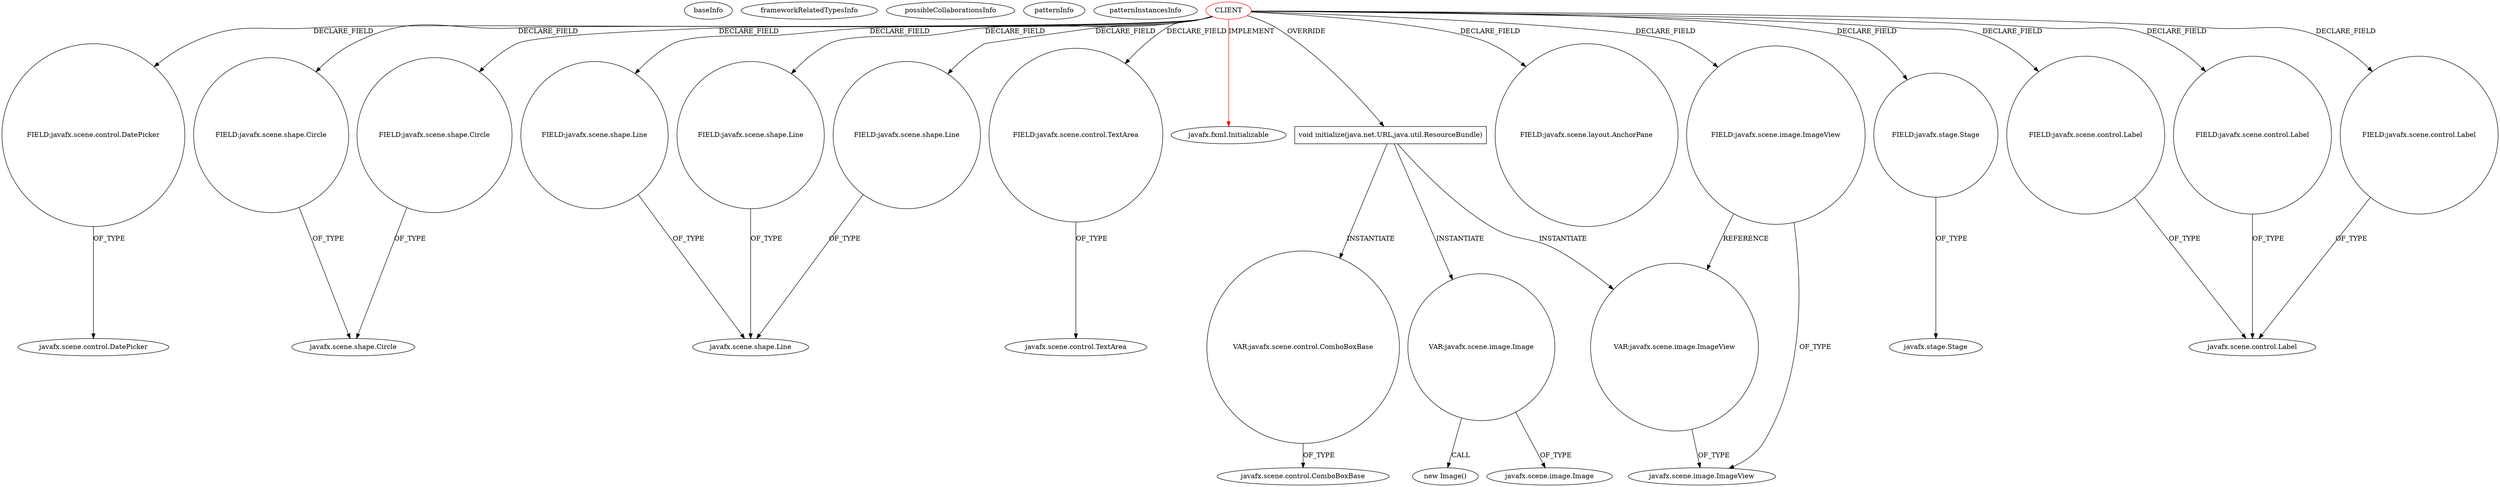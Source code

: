 digraph {
baseInfo[graphId=2438,category="pattern",isAnonymous=false,possibleRelation=false]
frameworkRelatedTypesInfo[0="javafx.fxml.Initializable"]
possibleCollaborationsInfo[]
patternInfo[frequency=3.0,patternRootClient=0]
patternInstancesInfo[0="josesoler7-agendavital~/josesoler7-agendavital/agendavital-master/src/agendavital/vista/FXMLRegistroPreguntaUnoController.java~FXMLRegistroPreguntaUnoController~3390",1="josesoler7-agendavital~/josesoler7-agendavital/agendavital-master/src/agendavital/vista/FXMLRegistroPreguntaTresController.java~FXMLRegistroPreguntaTresController~3376",2="josesoler7-agendavital~/josesoler7-agendavital/agendavital-master/src/agendavital/vista/FXMLRegistroPreguntaDosController.java~FXMLRegistroPreguntaDosController~3379"]
18[label="FIELD:javafx.scene.control.DatePicker",vertexType="FIELD_DECLARATION",isFrameworkType=false,shape=circle]
0[label="CLIENT",vertexType="ROOT_CLIENT_CLASS_DECLARATION",isFrameworkType=false,color=red]
8[label="FIELD:javafx.scene.shape.Circle",vertexType="FIELD_DECLARATION",isFrameworkType=false,shape=circle]
6[label="FIELD:javafx.scene.shape.Circle",vertexType="FIELD_DECLARATION",isFrameworkType=false,shape=circle]
22[label="FIELD:javafx.scene.shape.Line",vertexType="FIELD_DECLARATION",isFrameworkType=false,shape=circle]
24[label="FIELD:javafx.scene.shape.Line",vertexType="FIELD_DECLARATION",isFrameworkType=false,shape=circle]
26[label="FIELD:javafx.scene.shape.Line",vertexType="FIELD_DECLARATION",isFrameworkType=false,shape=circle]
30[label="FIELD:javafx.scene.control.TextArea",vertexType="FIELD_DECLARATION",isFrameworkType=false,shape=circle]
1[label="javafx.fxml.Initializable",vertexType="FRAMEWORK_INTERFACE_TYPE",isFrameworkType=false]
19[label="javafx.scene.control.DatePicker",vertexType="FRAMEWORK_CLASS_TYPE",isFrameworkType=false]
7[label="javafx.scene.shape.Circle",vertexType="FRAMEWORK_CLASS_TYPE",isFrameworkType=false]
31[label="javafx.scene.control.TextArea",vertexType="FRAMEWORK_CLASS_TYPE",isFrameworkType=false]
23[label="javafx.scene.shape.Line",vertexType="FRAMEWORK_CLASS_TYPE",isFrameworkType=false]
36[label="void initialize(java.net.URL,java.util.ResourceBundle)",vertexType="OVERRIDING_METHOD_DECLARATION",isFrameworkType=false,shape=box]
2[label="FIELD:javafx.scene.layout.AnchorPane",vertexType="FIELD_DECLARATION",isFrameworkType=false,shape=circle]
20[label="FIELD:javafx.scene.image.ImageView",vertexType="FIELD_DECLARATION",isFrameworkType=false,shape=circle]
21[label="javafx.scene.image.ImageView",vertexType="FRAMEWORK_CLASS_TYPE",isFrameworkType=false]
34[label="FIELD:javafx.stage.Stage",vertexType="FIELD_DECLARATION",isFrameworkType=false,shape=circle]
35[label="javafx.stage.Stage",vertexType="FRAMEWORK_CLASS_TYPE",isFrameworkType=false]
37[label="VAR:javafx.scene.control.ComboBoxBase",vertexType="VARIABLE_EXPRESION",isFrameworkType=false,shape=circle]
39[label="javafx.scene.control.ComboBoxBase",vertexType="FRAMEWORK_CLASS_TYPE",isFrameworkType=false]
41[label="VAR:javafx.scene.image.Image",vertexType="VARIABLE_EXPRESION",isFrameworkType=false,shape=circle]
40[label="new Image()",vertexType="CONSTRUCTOR_CALL",isFrameworkType=false]
42[label="javafx.scene.image.Image",vertexType="FRAMEWORK_CLASS_TYPE",isFrameworkType=false]
43[label="VAR:javafx.scene.image.ImageView",vertexType="VARIABLE_EXPRESION",isFrameworkType=false,shape=circle]
12[label="FIELD:javafx.scene.control.Label",vertexType="FIELD_DECLARATION",isFrameworkType=false,shape=circle]
5[label="javafx.scene.control.Label",vertexType="FRAMEWORK_CLASS_TYPE",isFrameworkType=false]
28[label="FIELD:javafx.scene.control.Label",vertexType="FIELD_DECLARATION",isFrameworkType=false,shape=circle]
4[label="FIELD:javafx.scene.control.Label",vertexType="FIELD_DECLARATION",isFrameworkType=false,shape=circle]
0->4[label="DECLARE_FIELD"]
8->7[label="OF_TYPE"]
36->37[label="INSTANTIATE"]
37->39[label="OF_TYPE"]
24->23[label="OF_TYPE"]
26->23[label="OF_TYPE"]
4->5[label="OF_TYPE"]
34->35[label="OF_TYPE"]
0->20[label="DECLARE_FIELD"]
30->31[label="OF_TYPE"]
12->5[label="OF_TYPE"]
0->2[label="DECLARE_FIELD"]
0->34[label="DECLARE_FIELD"]
0->22[label="DECLARE_FIELD"]
18->19[label="OF_TYPE"]
0->36[label="OVERRIDE"]
0->1[label="IMPLEMENT",color=red]
0->24[label="DECLARE_FIELD"]
41->42[label="OF_TYPE"]
0->26[label="DECLARE_FIELD"]
22->23[label="OF_TYPE"]
0->18[label="DECLARE_FIELD"]
20->21[label="OF_TYPE"]
28->5[label="OF_TYPE"]
41->40[label="CALL"]
6->7[label="OF_TYPE"]
36->43[label="INSTANTIATE"]
0->12[label="DECLARE_FIELD"]
0->28[label="DECLARE_FIELD"]
0->30[label="DECLARE_FIELD"]
20->43[label="REFERENCE"]
36->41[label="INSTANTIATE"]
43->21[label="OF_TYPE"]
0->6[label="DECLARE_FIELD"]
0->8[label="DECLARE_FIELD"]
}
